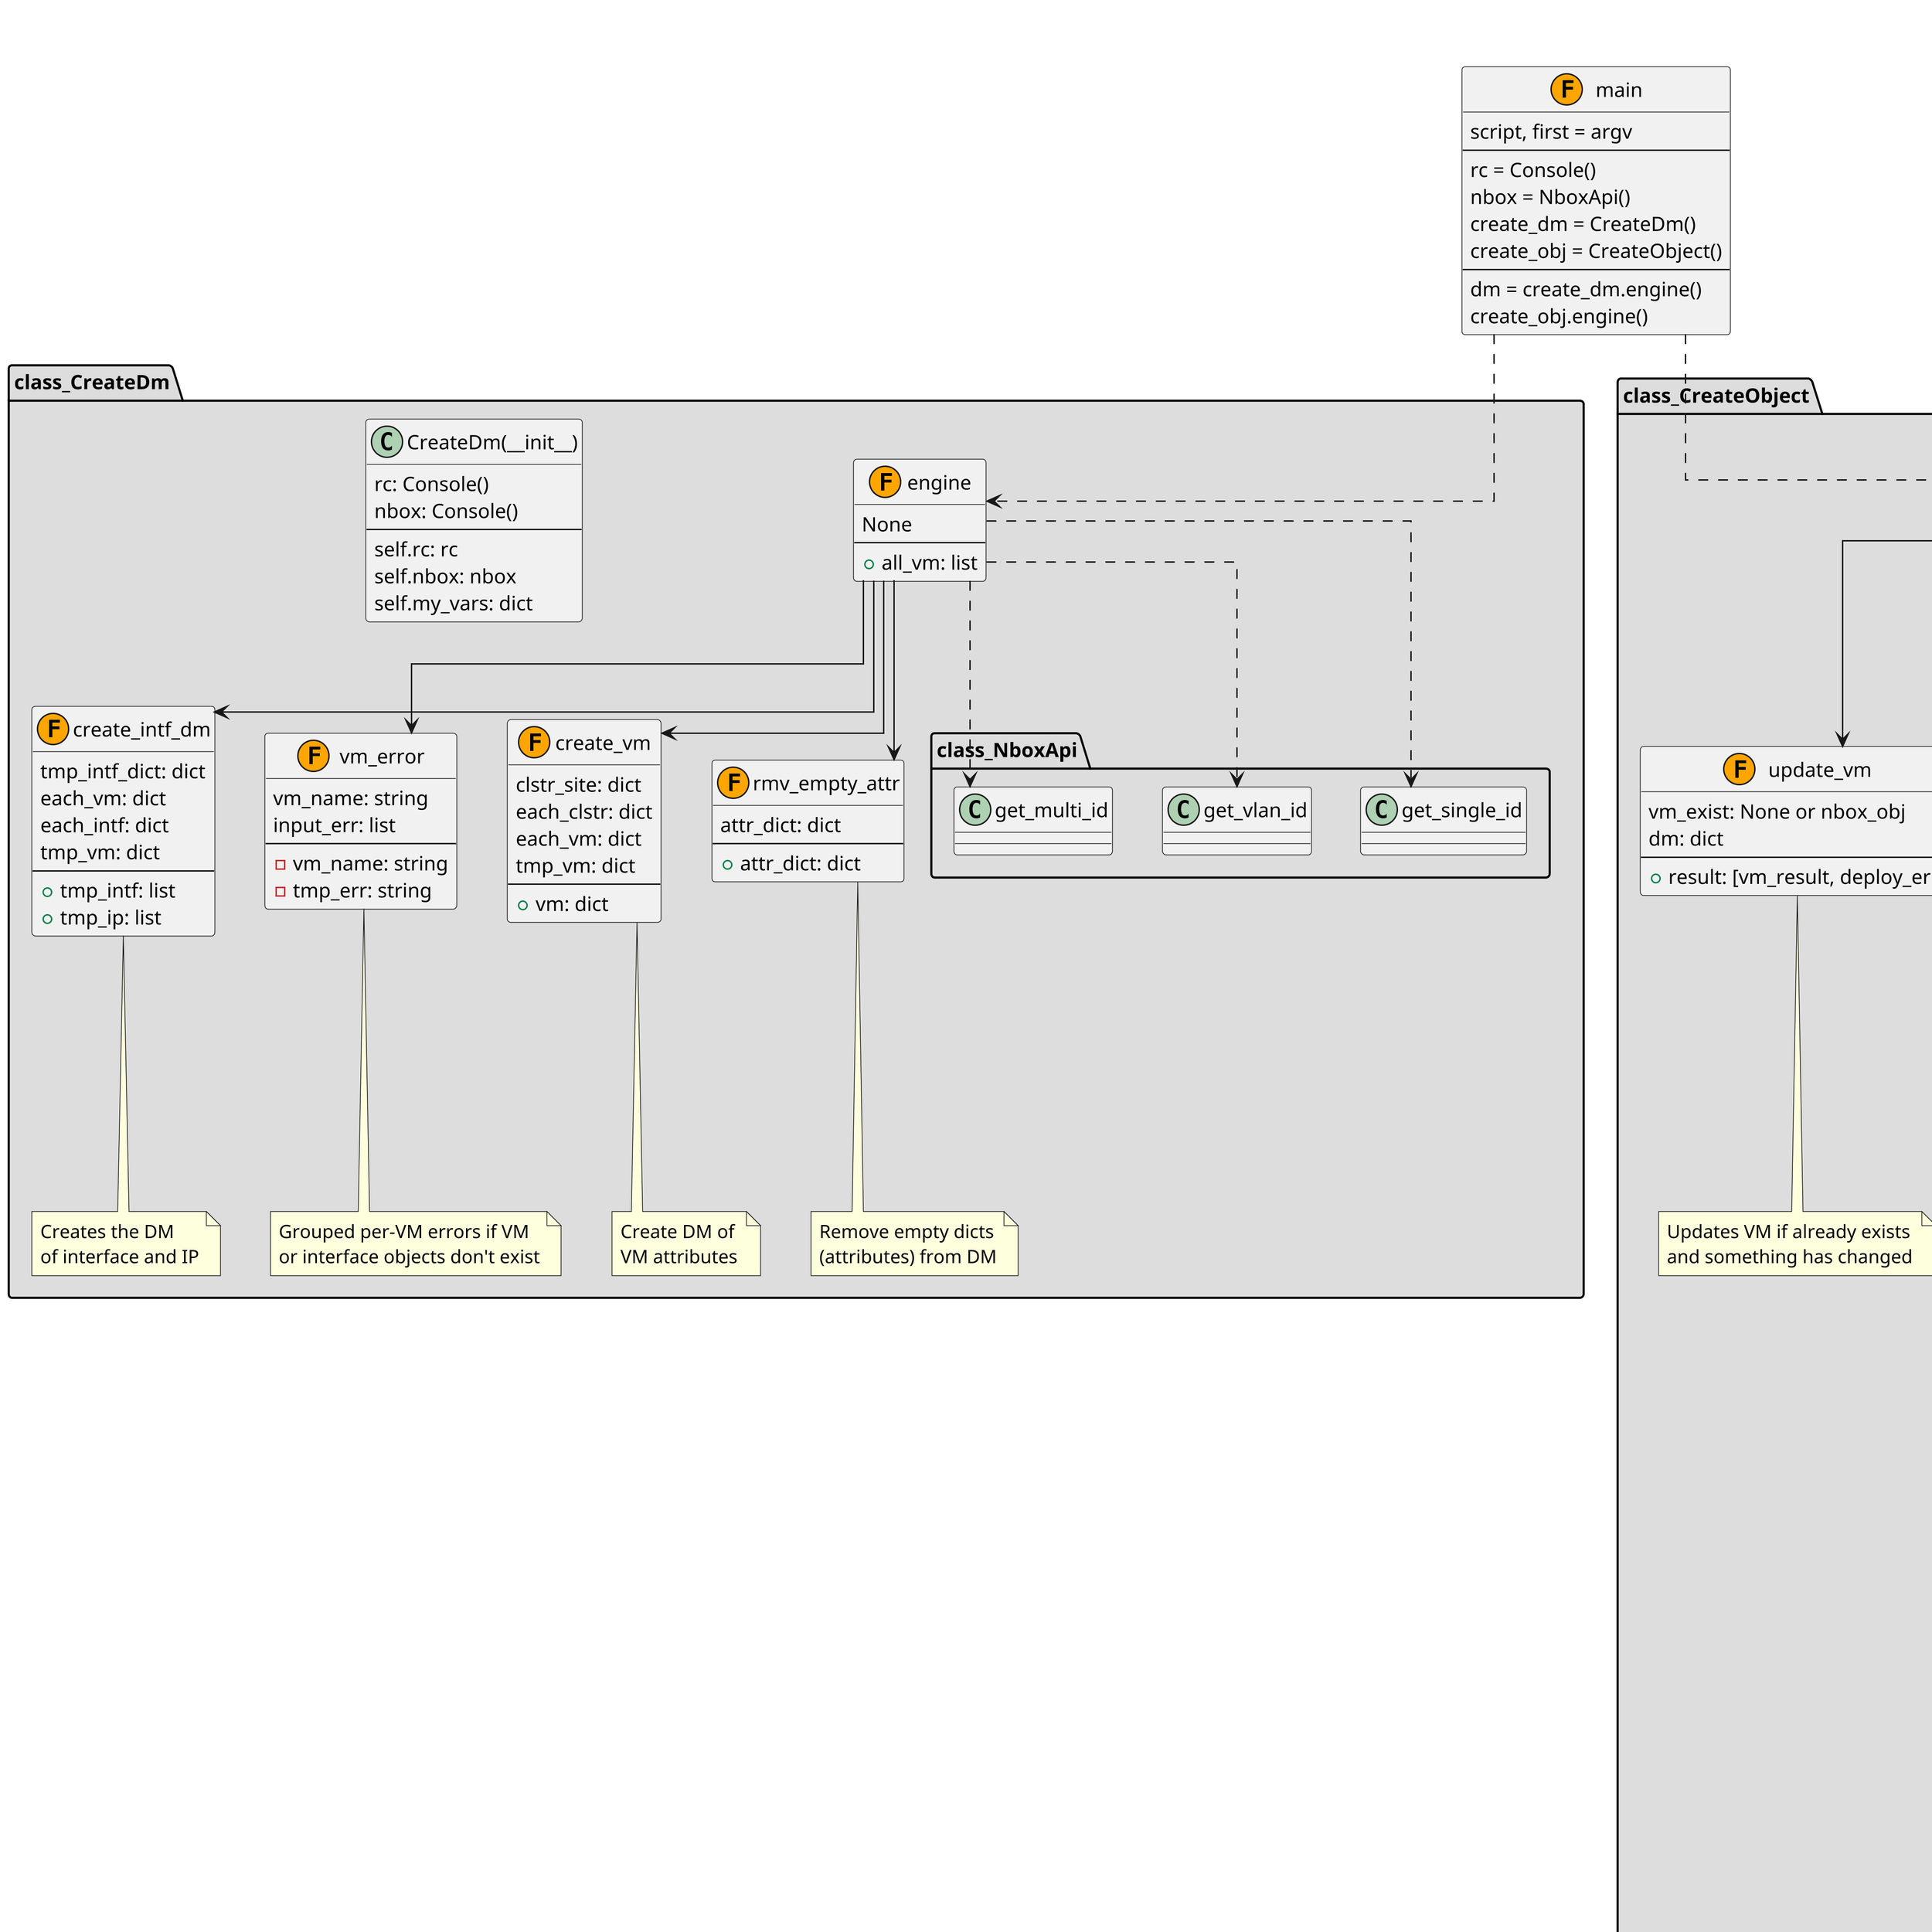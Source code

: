 @startuml
scale 3
skinparam linetype ortho

title Function Diagram

class main << (F,orange) >> {
    script, first = argv
    --
    rc = Console()
    nbox = NboxApi()
    create_dm = CreateDm()
    create_obj = CreateObject()
    --
    dm = create_dm.engine()
    create_obj.engine()
}

main ..> class_CreateDm.engine
main ..> class_CreateObject.engine

' ####### Class CreateDm #######
namespace class_CreateDm #DDDDDD {

class CreateDm(__init__) {
    rc: Console()
    nbox: Console()
    --
    self.rc: rc
    self.nbox: nbox
    self.my_vars: dict
}

class engine << (F,orange) >> {
    None
    --
    +all_vm: list
}
' note top: runs all methods

class create_vm << (F,orange) >> {
    clstr_site: dict
    each_clstr: dict
    each_vm: dict
    tmp_vm: dict
    --
    +vm: dict
}
note bottom: Create DM of \nVM attributes

class rmv_empty_attr << (F,orange) >> {
    attr_dict: dict
    --
    +attr_dict: dict
}
note bottom: Remove empty dicts\n(attributes) from DM

class create_intf_dm << (F,orange) >> {
    tmp_intf_dict: dict
    each_vm: dict
    each_intf: dict
    tmp_vm: dict
    --
    +tmp_intf: list
    +tmp_ip: list
}
note bottom: Creates the DM\nof interface and IP

class vm_error << (F,orange) >> {
    vm_name: string
    input_err: list
    --
    -vm_name: string
    -tmp_err: string
}
note bottom: Grouped per-VM errors if VM\nor interface objects don't exist

engine --> create_vm
engine --> rmv_empty_attr
engine --> create_intf_dm
engine --> vm_error
engine ..> class_NboxApi.get_multi_id
engine ..> class_NboxApi.get_single_id
engine ..> class_NboxApi.get_vlan_id
}



' ####### Class CreateDm #######
package class_NboxApi #DDDDDD {

class NboxApi(__init__) {
    rc: Console()
    --
    self.nb = pynetbox
}

class obj_create << (F,orange) >> {
    obj_name: string
    api_attr: string
    input_obj: dict
    error: list
    --
    +return: ['create', result, True]
    -error: list
}
note bottom: Create object returning\noutput and change (T/F)

class obj_update << (F,orange) >> {
    obj_name: string
    api_attr: string
    input_obj: dict
    error: list
    --
    +return: ['update', nbox_obj, result]
    -error: list
}
note bottom: Update object returning\noutput and change (T/F)

class obj_delete << (F,orange) >> {
    nbox_obj: object
    task_type: string
    --
    -nbox_obj: string
    -task_type: string
}
note bottom: Deletes object, nbox_obj\nis the vm or interface

class get_multi_id << (F,orange) >> {
    api_attr: string
    input_obj: string
    input_obj_type: string
    other_obj_type: string
    error: list
    --
    +result: dict
    -error: list
    -input_obj: string
    -e: exception
}
note bottom: Gets ID of primary and\nsecondary (other_obj_type)\nobject within primary

class get_single_id << (F,orange) >> {
    vm_name: string
    api_attr: string
    input_obj: string
    error: list
    --
    +obj_id: integer
    -error: list
    -input_obj: string
    -e: exception
}
note bottom: Gets the ID for\na primary object

class get_single_fltr_id << (F,orange) >> {
    api_attr: string
    input_obj_fltr: string
    input_obj: string
    obj_cntr_fltr: string
    obj_cntr_id: integer
    obj_cntr_name: string
    error: list
    --
    +obj_id: integer
    -error: list
    -input_obj: string
    -e: exception
}
note bottom: Gets the ID for primary object based\non its name and its container (cntr)

class get_vlan_id << (F,orange) >> {
    intf: string
    vl_grp: string
    vlan: list
    error: list
    --
    +vlan_id: integer
    -error: list
    -vl_grp: string
    -vlan: list
    -e: exception

}
note bottom: Gets unique VLAN IDs\nusing VLAN group slug

class chk_exist << (F,orange) >> {
    api_attr: string
    input_obj_fltr: string
    input_obj: string
    obj_cntr_fltr: string
    obj_cntr_id: integer
    obj_cntr_name: string
    --
    +result: None or nbox_obj
    -error: list
    -input_obj: string
    -e: exception
}
note bottom: Check if object exists (VM or IP)\nin the container (cluster or VRF)

}


' ####### Class CreateObject #######
namespace class_CreateObject #DDDDDD {

class CreateObject(__init__) {
    rc: Console()
    nbox: Console()
    --
    self.rc: rc
    self.nbox: nbox
}

class engine << (F,orange) >> {
    dm: dict
    --
    None
}

class format_rslt_err << (F,orange) >> {
    input_list: list
    --
    +output_dict: dict
}
note bottom: Combines interface/ip error or result\nmessages into dict to use in stdout

class format_stdout_intf_ip << (F,orange) >> {
    obj_type: string
    input_rslt: dict
    --
    +input_rslt: dict
}
note bottom: Formats the output\nfor interface/IP stdout

class crte_upte_stdout << (F,orange) >> {
    obj_type: string
    vm_exist: None or nbox_obj
    dm: dict
    deploy_err: list
    vm_result: dict
    intf_result: dict
    ip_result: dict
    --
    +vm_result: dict
    +vm_rslt: dict
    +intf_rslt: dict
    +ip_rslt: dict
    -obj_type: string
    -err: dict

}
note bottom: Prints stdout dependant on\nerror or the task performed

class create_vm << (F,orange) >> {
    vm_exist: None or nbox_obj
    dm: dict
    --
    +result: [vm_result, deploy_err]
}
note bottom: Creates the VM only,\nno interfaces and IPs

class update_vm << (F,orange) >> {
    vm_exist: None or nbox_obj
    dm: dict
    --
    +result: [vm_result, deploy_err]
}
note bottom: Updates VM if already exists \nand something has changed

class crte_upte_intf << (F,orange) >> {
    dm: dict
    vm_exist: None or nbox_obj
    vm_result: dict
    deploy_err: list
    --
    +result: [intf_result, deploy_err]
}
note top: Creates new or updates\nupdates existing interfaces

class crte_upte_ip << (F,orange) >> {
    dm: dict
    vm_exist: None or nbox_obj
    vm_result: dict
    intf_result: list
    deploy_err: list
    --
    None
}
note left: Creates new interface IPs\nor adds IPs to interfaces

engine ..> class_NboxApi.chk_exist
engine --> create_vm
create_vm .[#Crimson].> class_NboxApi.obj_create
create_vm -[#Crimson]-> crte_upte_stdout

engine --> update_vm
update_vm .[#Purple].> class_NboxApi.obj_update
update_vm -[#Purple]-> crte_upte_stdout

engine --> crte_upte_intf
crte_upte_intf .[#LimeGreen].> class_NboxApi.chk_exist
crte_upte_intf .[#LimeGreen].> class_NboxApi.obj_create
crte_upte_intf .[#LimeGreen].> class_NboxApi.obj_update
crte_upte_intf -[#LimeGreen]-> crte_upte_stdout

engine --> crte_upte_ip
crte_upte_ip .[#DodgerBlue].> class_NboxApi.get_single_fltr_id
crte_upte_ip .[#DodgerBlue].> class_NboxApi.chk_exist
crte_upte_ip .[#DodgerBlue].> class_NboxApi.obj_create
crte_upte_ip .[#DodgerBlue].> class_NboxApi.obj_update
crte_upte_ip -[#DodgerBlue]-> crte_upte_stdout

crte_upte_stdout .down.> class_NboxApi.obj_delete
crte_upte_stdout --> format_rslt_err
crte_upte_stdout --> format_stdout_intf_ip
}

@enduml
